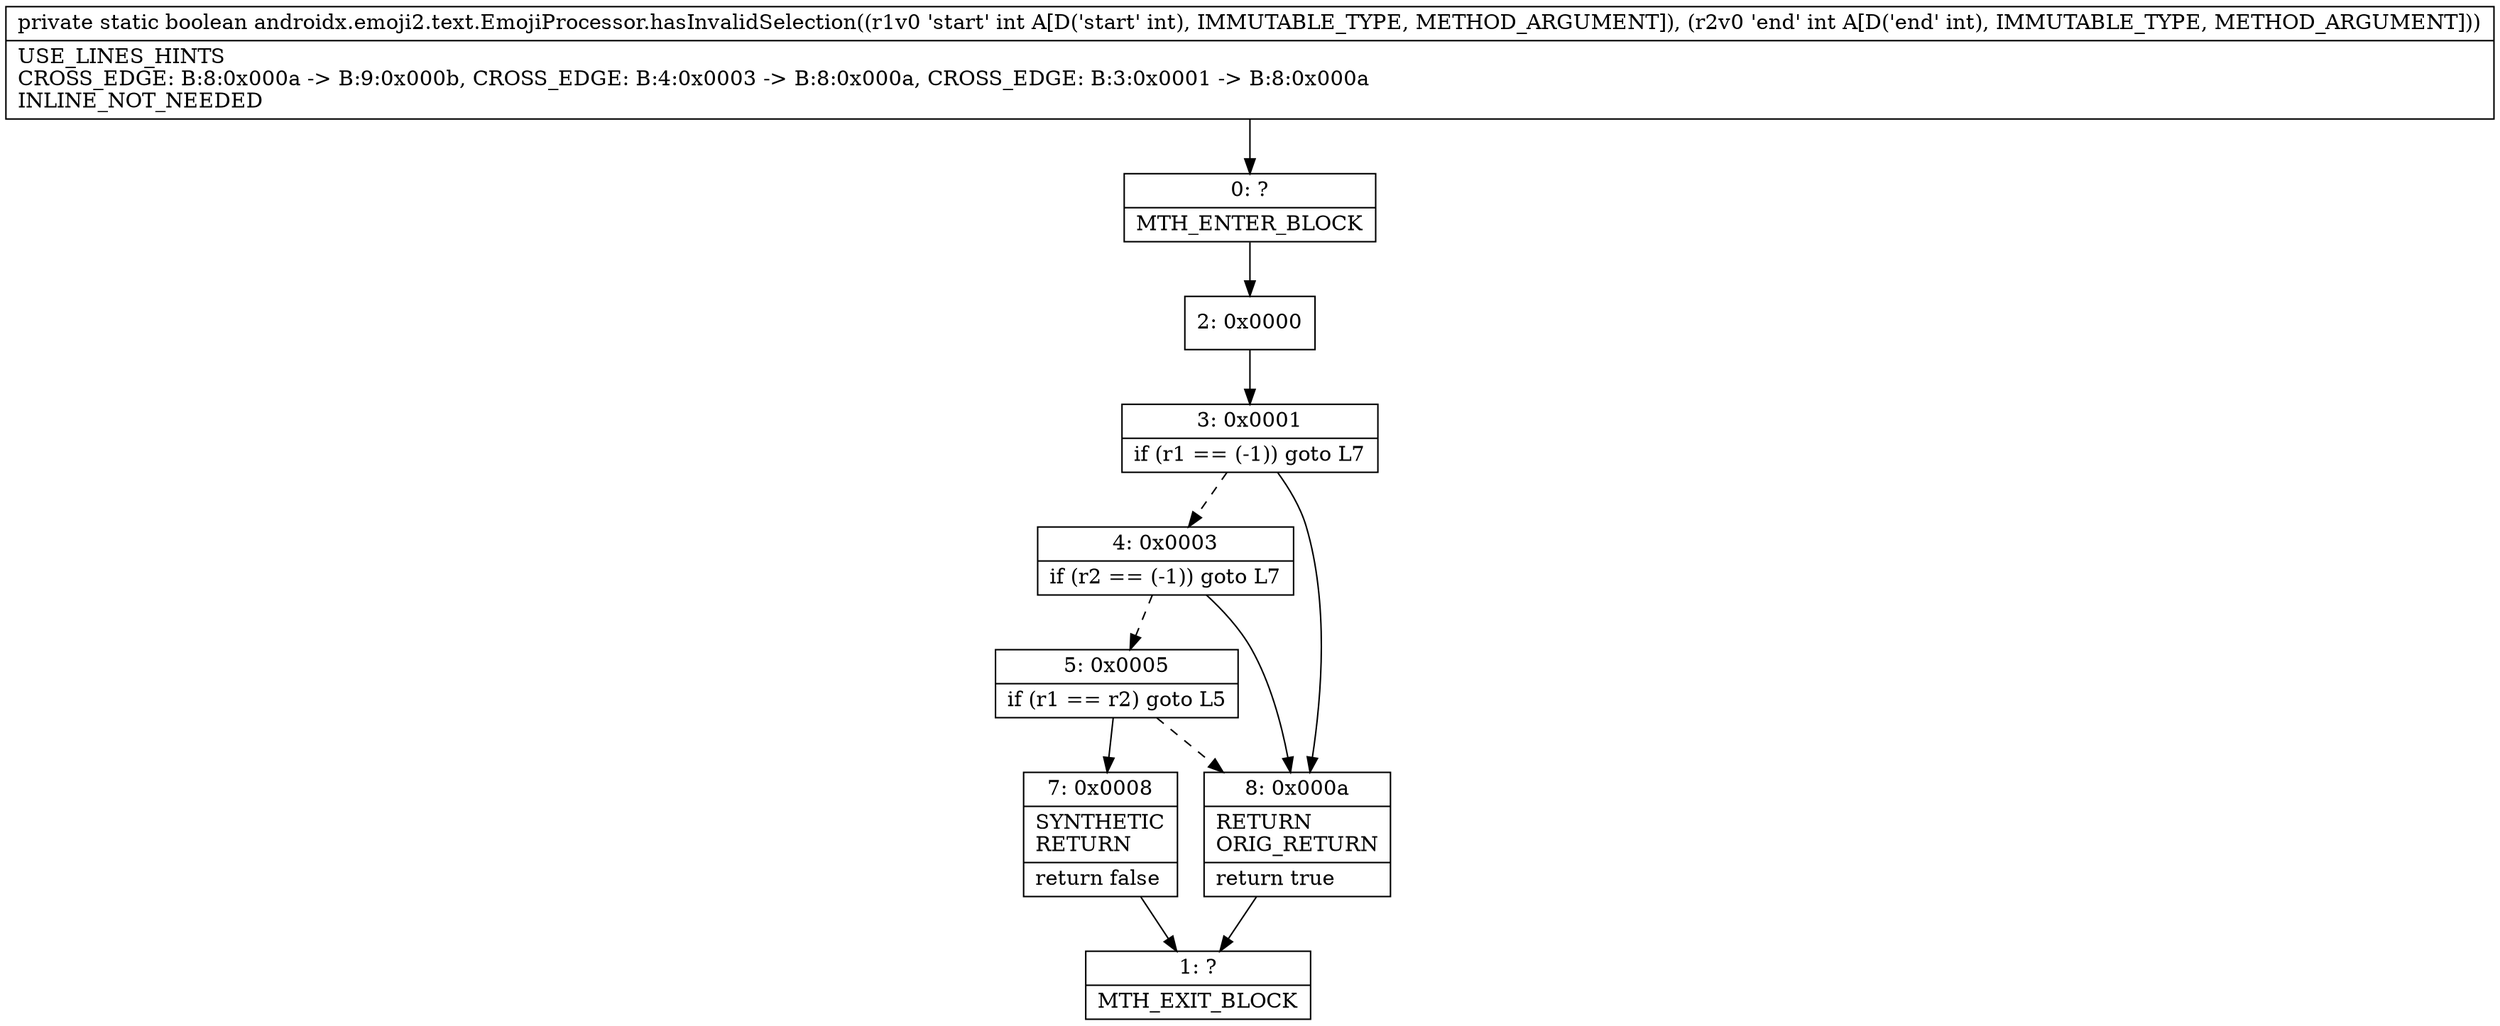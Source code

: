 digraph "CFG forandroidx.emoji2.text.EmojiProcessor.hasInvalidSelection(II)Z" {
Node_0 [shape=record,label="{0\:\ ?|MTH_ENTER_BLOCK\l}"];
Node_2 [shape=record,label="{2\:\ 0x0000}"];
Node_3 [shape=record,label="{3\:\ 0x0001|if (r1 == (\-1)) goto L7\l}"];
Node_4 [shape=record,label="{4\:\ 0x0003|if (r2 == (\-1)) goto L7\l}"];
Node_5 [shape=record,label="{5\:\ 0x0005|if (r1 == r2) goto L5\l}"];
Node_7 [shape=record,label="{7\:\ 0x0008|SYNTHETIC\lRETURN\l|return false\l}"];
Node_1 [shape=record,label="{1\:\ ?|MTH_EXIT_BLOCK\l}"];
Node_8 [shape=record,label="{8\:\ 0x000a|RETURN\lORIG_RETURN\l|return true\l}"];
MethodNode[shape=record,label="{private static boolean androidx.emoji2.text.EmojiProcessor.hasInvalidSelection((r1v0 'start' int A[D('start' int), IMMUTABLE_TYPE, METHOD_ARGUMENT]), (r2v0 'end' int A[D('end' int), IMMUTABLE_TYPE, METHOD_ARGUMENT]))  | USE_LINES_HINTS\lCROSS_EDGE: B:8:0x000a \-\> B:9:0x000b, CROSS_EDGE: B:4:0x0003 \-\> B:8:0x000a, CROSS_EDGE: B:3:0x0001 \-\> B:8:0x000a\lINLINE_NOT_NEEDED\l}"];
MethodNode -> Node_0;Node_0 -> Node_2;
Node_2 -> Node_3;
Node_3 -> Node_4[style=dashed];
Node_3 -> Node_8;
Node_4 -> Node_5[style=dashed];
Node_4 -> Node_8;
Node_5 -> Node_7;
Node_5 -> Node_8[style=dashed];
Node_7 -> Node_1;
Node_8 -> Node_1;
}

